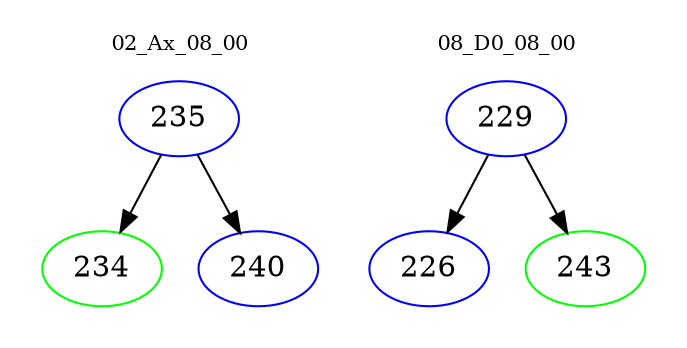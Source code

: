 digraph{
subgraph cluster_0 {
color = white
label = "02_Ax_08_00";
fontsize=10;
T0_235 [label="235", color="blue"]
T0_235 -> T0_234 [color="black"]
T0_234 [label="234", color="green"]
T0_235 -> T0_240 [color="black"]
T0_240 [label="240", color="blue"]
}
subgraph cluster_1 {
color = white
label = "08_D0_08_00";
fontsize=10;
T1_229 [label="229", color="blue"]
T1_229 -> T1_226 [color="black"]
T1_226 [label="226", color="blue"]
T1_229 -> T1_243 [color="black"]
T1_243 [label="243", color="green"]
}
}
